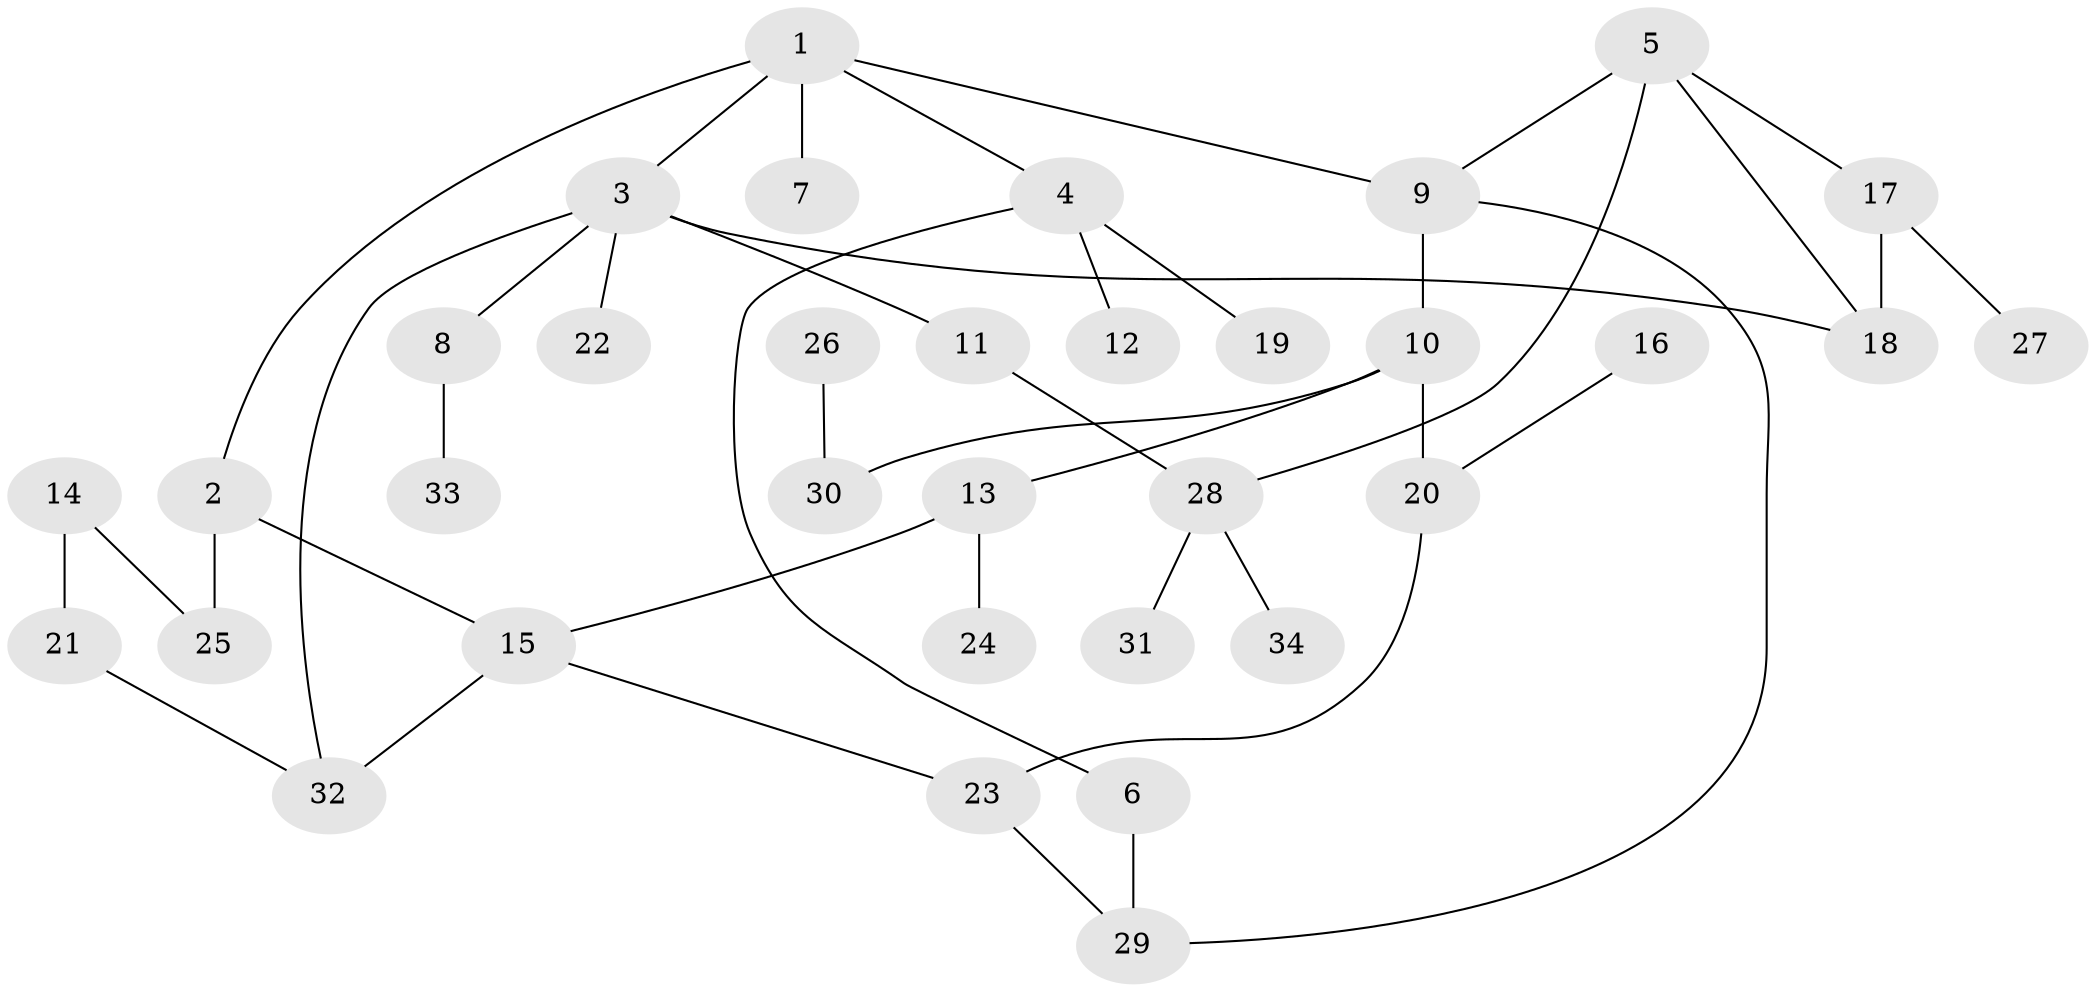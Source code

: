// original degree distribution, {4: 0.125, 3: 0.17857142857142858, 5: 0.03571428571428571, 6: 0.017857142857142856, 1: 0.32142857142857145, 2: 0.32142857142857145}
// Generated by graph-tools (version 1.1) at 2025/36/03/04/25 23:36:01]
// undirected, 34 vertices, 42 edges
graph export_dot {
  node [color=gray90,style=filled];
  1;
  2;
  3;
  4;
  5;
  6;
  7;
  8;
  9;
  10;
  11;
  12;
  13;
  14;
  15;
  16;
  17;
  18;
  19;
  20;
  21;
  22;
  23;
  24;
  25;
  26;
  27;
  28;
  29;
  30;
  31;
  32;
  33;
  34;
  1 -- 2 [weight=1.0];
  1 -- 3 [weight=1.0];
  1 -- 4 [weight=1.0];
  1 -- 7 [weight=1.0];
  1 -- 9 [weight=1.0];
  2 -- 15 [weight=1.0];
  2 -- 25 [weight=1.0];
  3 -- 8 [weight=1.0];
  3 -- 11 [weight=1.0];
  3 -- 18 [weight=1.0];
  3 -- 22 [weight=1.0];
  3 -- 32 [weight=1.0];
  4 -- 6 [weight=1.0];
  4 -- 12 [weight=1.0];
  4 -- 19 [weight=1.0];
  5 -- 9 [weight=1.0];
  5 -- 17 [weight=1.0];
  5 -- 18 [weight=1.0];
  5 -- 28 [weight=1.0];
  6 -- 29 [weight=1.0];
  8 -- 33 [weight=1.0];
  9 -- 10 [weight=1.0];
  9 -- 29 [weight=1.0];
  10 -- 13 [weight=1.0];
  10 -- 20 [weight=1.0];
  10 -- 30 [weight=1.0];
  11 -- 28 [weight=1.0];
  13 -- 15 [weight=1.0];
  13 -- 24 [weight=1.0];
  14 -- 21 [weight=1.0];
  14 -- 25 [weight=1.0];
  15 -- 23 [weight=1.0];
  15 -- 32 [weight=1.0];
  16 -- 20 [weight=1.0];
  17 -- 18 [weight=1.0];
  17 -- 27 [weight=1.0];
  20 -- 23 [weight=1.0];
  21 -- 32 [weight=1.0];
  23 -- 29 [weight=1.0];
  26 -- 30 [weight=1.0];
  28 -- 31 [weight=1.0];
  28 -- 34 [weight=1.0];
}
